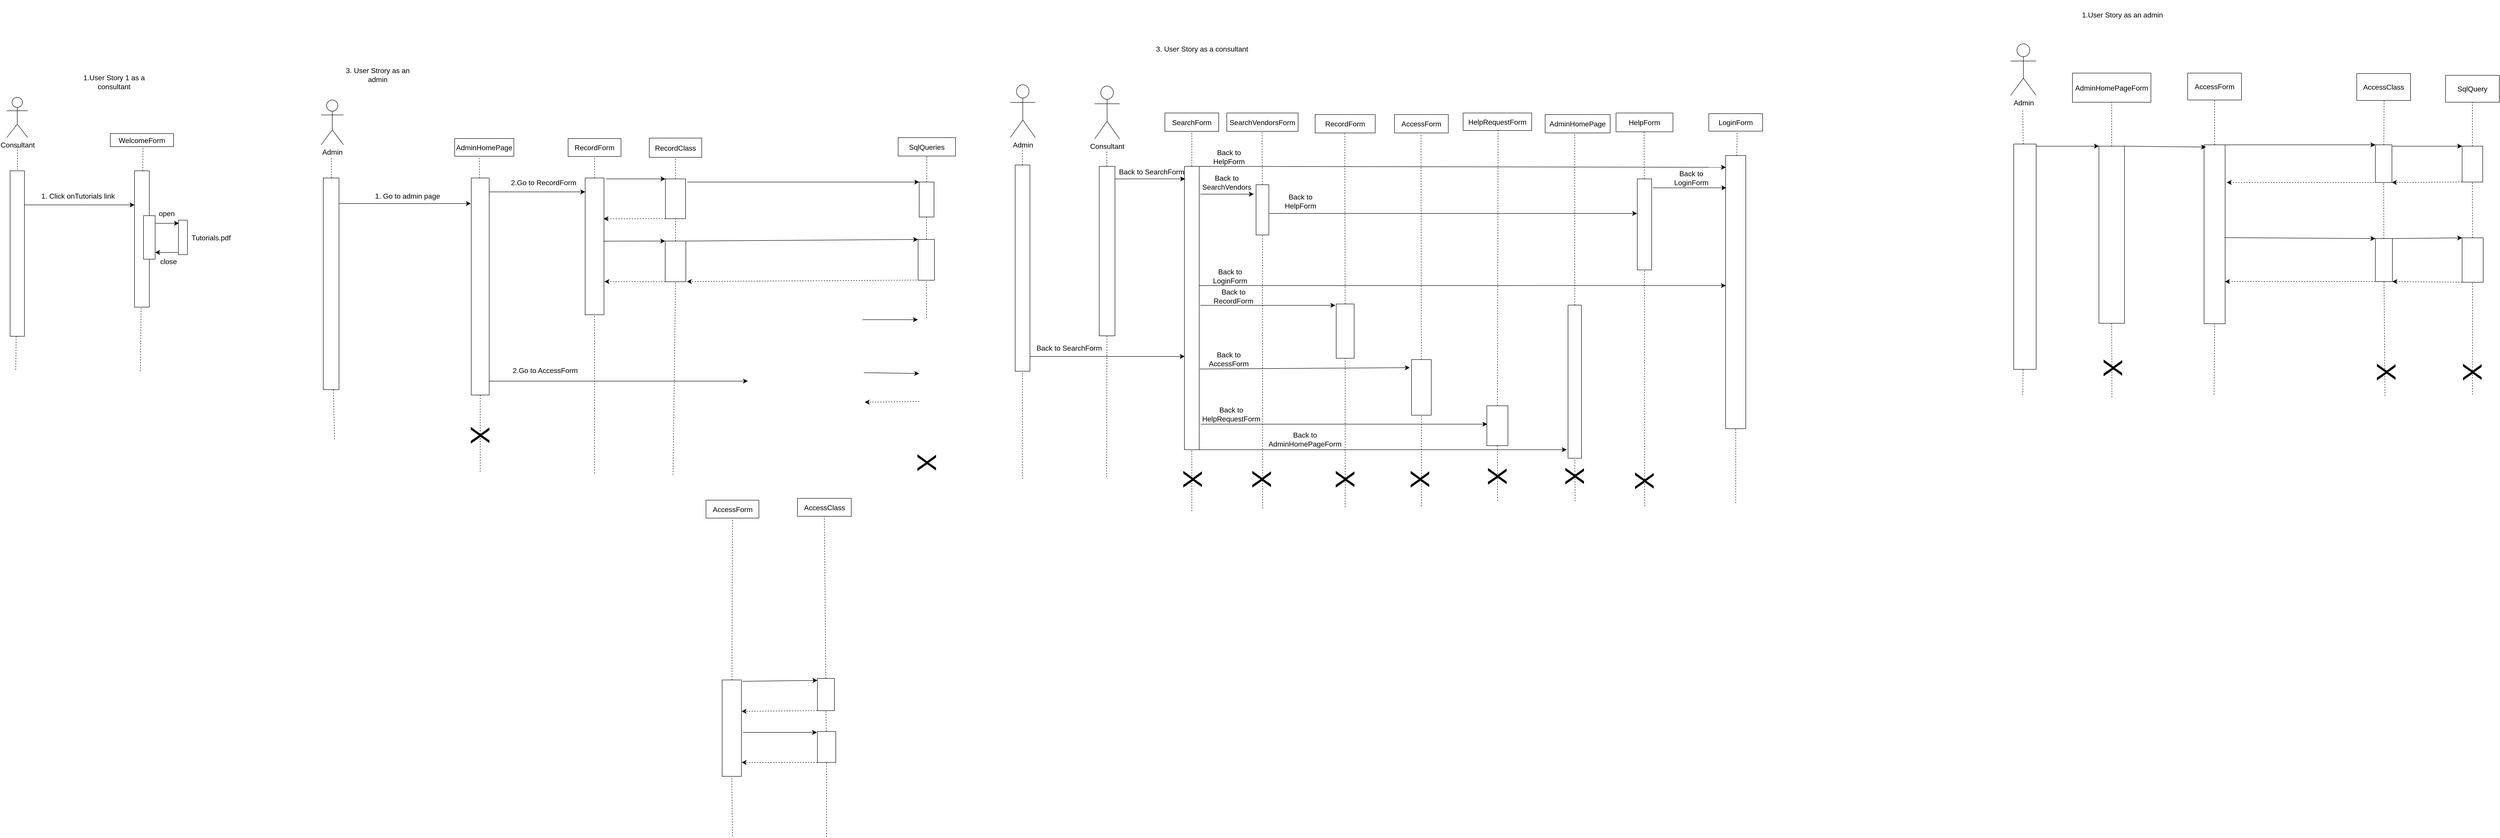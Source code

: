 <mxfile version="22.1.7" type="github">
  <diagram name="Page-1" id="Hk-SXwCdUtSoD7dCNRQY">
    <mxGraphModel dx="2291" dy="2164" grid="0" gridSize="10" guides="1" tooltips="1" connect="1" arrows="1" fold="1" page="0" pageScale="1" pageWidth="827" pageHeight="1169" math="0" shadow="0">
      <root>
        <mxCell id="0" />
        <mxCell id="1" parent="0" />
        <mxCell id="pXTbhTJN17nyA_IUPfKZ-1" value="WelcomeForm" style="rounded=0;whiteSpace=wrap;html=1;fontSize=16;" vertex="1" parent="1">
          <mxGeometry x="143" y="170" width="141" height="29" as="geometry" />
        </mxCell>
        <mxCell id="pXTbhTJN17nyA_IUPfKZ-3" value="" style="endArrow=none;dashed=1;html=1;rounded=0;fontSize=12;startSize=8;endSize=8;curved=1;" edge="1" parent="1" source="pXTbhTJN17nyA_IUPfKZ-10">
          <mxGeometry width="50" height="50" relative="1" as="geometry">
            <mxPoint x="210" y="700" as="sourcePoint" />
            <mxPoint x="216" y="200" as="targetPoint" />
          </mxGeometry>
        </mxCell>
        <mxCell id="pXTbhTJN17nyA_IUPfKZ-4" value="Consultant" style="shape=umlActor;verticalLabelPosition=bottom;verticalAlign=top;html=1;outlineConnect=0;fontSize=16;" vertex="1" parent="1">
          <mxGeometry x="-88" y="89" width="47" height="90" as="geometry" />
        </mxCell>
        <mxCell id="pXTbhTJN17nyA_IUPfKZ-5" value="" style="endArrow=none;dashed=1;html=1;rounded=0;fontSize=12;startSize=8;endSize=8;curved=1;" edge="1" parent="1" source="pXTbhTJN17nyA_IUPfKZ-6">
          <mxGeometry width="50" height="50" relative="1" as="geometry">
            <mxPoint x="-62" y="243" as="sourcePoint" />
            <mxPoint x="-68" y="698" as="targetPoint" />
          </mxGeometry>
        </mxCell>
        <mxCell id="pXTbhTJN17nyA_IUPfKZ-8" value="" style="endArrow=none;dashed=1;html=1;rounded=0;fontSize=12;startSize=8;endSize=8;curved=1;" edge="1" parent="1" target="pXTbhTJN17nyA_IUPfKZ-6">
          <mxGeometry width="50" height="50" relative="1" as="geometry">
            <mxPoint x="-64" y="200" as="sourcePoint" />
            <mxPoint x="-68" y="698" as="targetPoint" />
          </mxGeometry>
        </mxCell>
        <mxCell id="pXTbhTJN17nyA_IUPfKZ-6" value="" style="rounded=0;whiteSpace=wrap;html=1;fontSize=16;" vertex="1" parent="1">
          <mxGeometry x="-80.5" y="253" width="32" height="369" as="geometry" />
        </mxCell>
        <mxCell id="pXTbhTJN17nyA_IUPfKZ-9" value="" style="endArrow=classic;html=1;rounded=0;fontSize=12;startSize=8;endSize=8;curved=1;entryX=0;entryY=0.25;entryDx=0;entryDy=0;" edge="1" parent="1" target="pXTbhTJN17nyA_IUPfKZ-10">
          <mxGeometry width="50" height="50" relative="1" as="geometry">
            <mxPoint x="-48" y="329" as="sourcePoint" />
            <mxPoint x="80" y="362" as="targetPoint" />
          </mxGeometry>
        </mxCell>
        <mxCell id="pXTbhTJN17nyA_IUPfKZ-11" value="" style="endArrow=none;dashed=1;html=1;rounded=0;fontSize=12;startSize=8;endSize=8;curved=1;" edge="1" parent="1" target="pXTbhTJN17nyA_IUPfKZ-10">
          <mxGeometry width="50" height="50" relative="1" as="geometry">
            <mxPoint x="210" y="700" as="sourcePoint" />
            <mxPoint x="216" y="200" as="targetPoint" />
          </mxGeometry>
        </mxCell>
        <mxCell id="pXTbhTJN17nyA_IUPfKZ-10" value="" style="rounded=0;whiteSpace=wrap;html=1;fontSize=16;" vertex="1" parent="1">
          <mxGeometry x="197" y="253" width="33" height="304" as="geometry" />
        </mxCell>
        <mxCell id="pXTbhTJN17nyA_IUPfKZ-12" value="1. Click onTutorials link" style="text;html=1;strokeColor=none;fillColor=none;align=center;verticalAlign=middle;whiteSpace=wrap;rounded=0;fontSize=16;" vertex="1" parent="1">
          <mxGeometry x="-25" y="298" width="192" height="22" as="geometry" />
        </mxCell>
        <mxCell id="pXTbhTJN17nyA_IUPfKZ-20" value="" style="rounded=0;whiteSpace=wrap;html=1;fontSize=16;" vertex="1" parent="1">
          <mxGeometry x="217" y="353" width="26" height="97" as="geometry" />
        </mxCell>
        <mxCell id="pXTbhTJN17nyA_IUPfKZ-21" value="" style="endArrow=classic;html=1;rounded=0;fontSize=12;startSize=8;endSize=8;curved=1;entryX=0.051;entryY=0.091;entryDx=0;entryDy=0;entryPerimeter=0;" edge="1" parent="1" target="pXTbhTJN17nyA_IUPfKZ-23">
          <mxGeometry width="50" height="50" relative="1" as="geometry">
            <mxPoint x="244" y="370" as="sourcePoint" />
            <mxPoint x="294" y="370" as="targetPoint" />
          </mxGeometry>
        </mxCell>
        <mxCell id="pXTbhTJN17nyA_IUPfKZ-22" value="" style="endArrow=classic;html=1;rounded=0;fontSize=12;startSize=8;endSize=8;curved=1;entryX=0.962;entryY=0.845;entryDx=0;entryDy=0;entryPerimeter=0;exitX=0;exitY=0.935;exitDx=0;exitDy=0;exitPerimeter=0;" edge="1" parent="1" source="pXTbhTJN17nyA_IUPfKZ-23">
          <mxGeometry width="50" height="50" relative="1" as="geometry">
            <mxPoint x="292.99" y="435" as="sourcePoint" />
            <mxPoint x="243.002" y="434.965" as="targetPoint" />
          </mxGeometry>
        </mxCell>
        <mxCell id="pXTbhTJN17nyA_IUPfKZ-23" value="" style="rounded=0;whiteSpace=wrap;html=1;fontSize=16;" vertex="1" parent="1">
          <mxGeometry x="294.99" y="363" width="20" height="77" as="geometry" />
        </mxCell>
        <mxCell id="pXTbhTJN17nyA_IUPfKZ-25" value="Tutorials.pdf" style="text;html=1;strokeColor=none;fillColor=none;align=center;verticalAlign=middle;whiteSpace=wrap;rounded=0;fontSize=16;" vertex="1" parent="1">
          <mxGeometry x="332" y="386.25" width="72" height="30.5" as="geometry" />
        </mxCell>
        <mxCell id="pXTbhTJN17nyA_IUPfKZ-26" value="close" style="text;html=1;strokeColor=none;fillColor=none;align=center;verticalAlign=middle;whiteSpace=wrap;rounded=0;fontSize=16;" vertex="1" parent="1">
          <mxGeometry x="243" y="440" width="60" height="30" as="geometry" />
        </mxCell>
        <mxCell id="pXTbhTJN17nyA_IUPfKZ-27" value="open" style="text;html=1;strokeColor=none;fillColor=none;align=center;verticalAlign=middle;whiteSpace=wrap;rounded=0;fontSize=16;" vertex="1" parent="1">
          <mxGeometry x="239" y="333" width="60" height="30" as="geometry" />
        </mxCell>
        <mxCell id="pXTbhTJN17nyA_IUPfKZ-28" value="1.User Story 1 as a consultant" style="text;html=1;strokeColor=none;fillColor=none;align=center;verticalAlign=middle;whiteSpace=wrap;rounded=0;fontSize=16;" vertex="1" parent="1">
          <mxGeometry x="66" y="36" width="171" height="37" as="geometry" />
        </mxCell>
        <mxCell id="pXTbhTJN17nyA_IUPfKZ-29" value="3. User Strory as an admin" style="text;html=1;strokeColor=none;fillColor=none;align=center;verticalAlign=middle;whiteSpace=wrap;rounded=0;fontSize=16;" vertex="1" parent="1">
          <mxGeometry x="663" y="15" width="153" height="47" as="geometry" />
        </mxCell>
        <mxCell id="pXTbhTJN17nyA_IUPfKZ-30" value="Admin" style="shape=umlActor;verticalLabelPosition=bottom;verticalAlign=top;html=1;outlineConnect=0;fontSize=16;" vertex="1" parent="1">
          <mxGeometry x="613" y="95" width="50" height="100" as="geometry" />
        </mxCell>
        <mxCell id="pXTbhTJN17nyA_IUPfKZ-31" value="" style="endArrow=none;dashed=1;html=1;rounded=0;fontSize=12;startSize=8;endSize=8;curved=1;" edge="1" parent="1" source="pXTbhTJN17nyA_IUPfKZ-33">
          <mxGeometry width="50" height="50" relative="1" as="geometry">
            <mxPoint x="636" y="696" as="sourcePoint" />
            <mxPoint x="636" y="221" as="targetPoint" />
          </mxGeometry>
        </mxCell>
        <mxCell id="pXTbhTJN17nyA_IUPfKZ-34" value="" style="endArrow=none;dashed=1;html=1;rounded=0;fontSize=12;startSize=8;endSize=8;curved=1;" edge="1" parent="1" target="pXTbhTJN17nyA_IUPfKZ-33">
          <mxGeometry width="50" height="50" relative="1" as="geometry">
            <mxPoint x="643" y="852" as="sourcePoint" />
            <mxPoint x="636" y="221" as="targetPoint" />
          </mxGeometry>
        </mxCell>
        <mxCell id="pXTbhTJN17nyA_IUPfKZ-33" value="" style="rounded=0;whiteSpace=wrap;html=1;fontSize=16;" vertex="1" parent="1">
          <mxGeometry x="618" y="269" width="35" height="472" as="geometry" />
        </mxCell>
        <mxCell id="pXTbhTJN17nyA_IUPfKZ-35" value="" style="endArrow=classic;html=1;rounded=0;fontSize=12;startSize=8;endSize=8;curved=1;" edge="1" parent="1">
          <mxGeometry width="50" height="50" relative="1" as="geometry">
            <mxPoint x="654" y="326" as="sourcePoint" />
            <mxPoint x="947" y="326" as="targetPoint" />
          </mxGeometry>
        </mxCell>
        <mxCell id="pXTbhTJN17nyA_IUPfKZ-37" value="" style="endArrow=none;dashed=1;html=1;rounded=0;fontSize=12;startSize=8;endSize=8;curved=1;entryX=0.417;entryY=0.911;entryDx=0;entryDy=0;entryPerimeter=0;" edge="1" parent="1" source="pXTbhTJN17nyA_IUPfKZ-36" target="pXTbhTJN17nyA_IUPfKZ-38">
          <mxGeometry width="50" height="50" relative="1" as="geometry">
            <mxPoint x="976" y="698" as="sourcePoint" />
            <mxPoint x="976" y="222" as="targetPoint" />
          </mxGeometry>
        </mxCell>
        <mxCell id="pXTbhTJN17nyA_IUPfKZ-38" value="AdminHomePage" style="rounded=0;whiteSpace=wrap;html=1;fontSize=16;" vertex="1" parent="1">
          <mxGeometry x="911" y="181" width="132" height="39.5" as="geometry" />
        </mxCell>
        <mxCell id="pXTbhTJN17nyA_IUPfKZ-39" value="" style="endArrow=none;dashed=1;html=1;rounded=0;fontSize=12;startSize=8;endSize=8;curved=1;" edge="1" parent="1" target="pXTbhTJN17nyA_IUPfKZ-36">
          <mxGeometry width="50" height="50" relative="1" as="geometry">
            <mxPoint x="968" y="924" as="sourcePoint" />
            <mxPoint x="976" y="222" as="targetPoint" />
          </mxGeometry>
        </mxCell>
        <mxCell id="pXTbhTJN17nyA_IUPfKZ-36" value="" style="rounded=0;whiteSpace=wrap;html=1;fontSize=16;" vertex="1" parent="1">
          <mxGeometry x="948" y="269" width="40" height="484" as="geometry" />
        </mxCell>
        <mxCell id="pXTbhTJN17nyA_IUPfKZ-40" value="RecordForm" style="rounded=0;whiteSpace=wrap;html=1;fontSize=16;" vertex="1" parent="1">
          <mxGeometry x="1164" y="181" width="118" height="40" as="geometry" />
        </mxCell>
        <mxCell id="pXTbhTJN17nyA_IUPfKZ-41" value="AccessForm" style="rounded=0;whiteSpace=wrap;html=1;fontSize=16;" vertex="1" parent="1">
          <mxGeometry x="1471.5" y="987.5" width="118" height="40" as="geometry" />
        </mxCell>
        <mxCell id="pXTbhTJN17nyA_IUPfKZ-43" value="" style="endArrow=none;dashed=1;html=1;rounded=0;fontSize=12;startSize=8;endSize=8;curved=1;entryX=0.5;entryY=1;entryDx=0;entryDy=0;" edge="1" parent="1" source="pXTbhTJN17nyA_IUPfKZ-48" target="pXTbhTJN17nyA_IUPfKZ-40">
          <mxGeometry width="50" height="50" relative="1" as="geometry">
            <mxPoint x="1223" y="702" as="sourcePoint" />
            <mxPoint x="1273" y="454" as="targetPoint" />
          </mxGeometry>
        </mxCell>
        <mxCell id="pXTbhTJN17nyA_IUPfKZ-44" value="" style="endArrow=none;dashed=1;html=1;rounded=0;fontSize=12;startSize=8;endSize=8;curved=1;entryX=0.5;entryY=1;entryDx=0;entryDy=0;" edge="1" parent="1" source="pXTbhTJN17nyA_IUPfKZ-50" target="pXTbhTJN17nyA_IUPfKZ-41">
          <mxGeometry width="50" height="50" relative="1" as="geometry">
            <mxPoint x="1530.5" y="1511.5" as="sourcePoint" />
            <mxPoint x="1580.5" y="1274.5" as="targetPoint" />
          </mxGeometry>
        </mxCell>
        <mxCell id="pXTbhTJN17nyA_IUPfKZ-49" value="" style="endArrow=none;dashed=1;html=1;rounded=0;fontSize=12;startSize=8;endSize=8;curved=1;entryX=0.5;entryY=1;entryDx=0;entryDy=0;" edge="1" parent="1" target="pXTbhTJN17nyA_IUPfKZ-48">
          <mxGeometry width="50" height="50" relative="1" as="geometry">
            <mxPoint x="1223" y="928" as="sourcePoint" />
            <mxPoint x="1223" y="221" as="targetPoint" />
          </mxGeometry>
        </mxCell>
        <mxCell id="pXTbhTJN17nyA_IUPfKZ-48" value="" style="rounded=0;whiteSpace=wrap;html=1;fontSize=16;" vertex="1" parent="1">
          <mxGeometry x="1202" y="269" width="42" height="305" as="geometry" />
        </mxCell>
        <mxCell id="pXTbhTJN17nyA_IUPfKZ-51" value="" style="endArrow=none;dashed=1;html=1;rounded=0;fontSize=12;startSize=8;endSize=8;curved=1;entryX=0.5;entryY=1;entryDx=0;entryDy=0;" edge="1" parent="1" target="pXTbhTJN17nyA_IUPfKZ-50">
          <mxGeometry width="50" height="50" relative="1" as="geometry">
            <mxPoint x="1530.5" y="1736.5" as="sourcePoint" />
            <mxPoint x="1530.5" y="1027.5" as="targetPoint" />
          </mxGeometry>
        </mxCell>
        <mxCell id="pXTbhTJN17nyA_IUPfKZ-50" value="" style="rounded=0;whiteSpace=wrap;html=1;fontSize=16;" vertex="1" parent="1">
          <mxGeometry x="1507.5" y="1388.5" width="43" height="215" as="geometry" />
        </mxCell>
        <mxCell id="pXTbhTJN17nyA_IUPfKZ-53" value="" style="endArrow=none;dashed=1;html=1;rounded=0;fontSize=12;startSize=8;endSize=8;curved=1;entryX=0.5;entryY=1;entryDx=0;entryDy=0;" edge="1" parent="1" source="pXTbhTJN17nyA_IUPfKZ-59" target="pXTbhTJN17nyA_IUPfKZ-54">
          <mxGeometry width="50" height="50" relative="1" as="geometry">
            <mxPoint x="1978" y="828.5" as="sourcePoint" />
            <mxPoint x="1965.005" y="220" as="targetPoint" />
          </mxGeometry>
        </mxCell>
        <mxCell id="pXTbhTJN17nyA_IUPfKZ-54" value="SqlQueries" style="rounded=0;whiteSpace=wrap;html=1;fontSize=16;" vertex="1" parent="1">
          <mxGeometry x="1900" y="179" width="128" height="41" as="geometry" />
        </mxCell>
        <mxCell id="pXTbhTJN17nyA_IUPfKZ-56" value="" style="endArrow=classic;html=1;rounded=0;fontSize=12;startSize=8;endSize=8;curved=1;" edge="1" parent="1">
          <mxGeometry width="50" height="50" relative="1" as="geometry">
            <mxPoint x="988" y="300" as="sourcePoint" />
            <mxPoint x="1202" y="300" as="targetPoint" />
          </mxGeometry>
        </mxCell>
        <mxCell id="pXTbhTJN17nyA_IUPfKZ-57" value="" style="endArrow=classic;html=1;rounded=0;fontSize=12;startSize=8;endSize=8;curved=1;exitX=1;exitY=0.936;exitDx=0;exitDy=0;exitPerimeter=0;" edge="1" parent="1" source="pXTbhTJN17nyA_IUPfKZ-36">
          <mxGeometry width="50" height="50" relative="1" as="geometry">
            <mxPoint x="988" y="547" as="sourcePoint" />
            <mxPoint x="1565" y="722" as="targetPoint" />
            <Array as="points" />
          </mxGeometry>
        </mxCell>
        <mxCell id="pXTbhTJN17nyA_IUPfKZ-58" value="" style="endArrow=classic;html=1;rounded=0;fontSize=12;startSize=8;endSize=8;curved=1;entryX=0;entryY=0;entryDx=0;entryDy=0;" edge="1" parent="1" target="pXTbhTJN17nyA_IUPfKZ-59">
          <mxGeometry width="50" height="50" relative="1" as="geometry">
            <mxPoint x="1430" y="278" as="sourcePoint" />
            <mxPoint x="1945" y="368" as="targetPoint" />
          </mxGeometry>
        </mxCell>
        <mxCell id="pXTbhTJN17nyA_IUPfKZ-60" value="" style="endArrow=none;dashed=1;html=1;rounded=0;fontSize=12;startSize=8;endSize=8;curved=1;" edge="1" parent="1" source="pXTbhTJN17nyA_IUPfKZ-224" target="pXTbhTJN17nyA_IUPfKZ-59">
          <mxGeometry width="50" height="50" relative="1" as="geometry">
            <mxPoint x="1970" y="836.5" as="sourcePoint" />
            <mxPoint x="1965.005" y="220" as="targetPoint" />
          </mxGeometry>
        </mxCell>
        <mxCell id="pXTbhTJN17nyA_IUPfKZ-59" value="" style="rounded=0;whiteSpace=wrap;html=1;fontSize=16;" vertex="1" parent="1">
          <mxGeometry x="1947" y="278" width="33" height="78" as="geometry" />
        </mxCell>
        <mxCell id="pXTbhTJN17nyA_IUPfKZ-61" value="" style="endArrow=classic;html=1;rounded=0;fontSize=12;startSize=8;endSize=8;curved=1;entryX=0;entryY=1;entryDx=0;entryDy=0;exitX=1;exitY=1;exitDx=0;exitDy=0;" edge="1" parent="1">
          <mxGeometry width="50" height="50" relative="1" as="geometry">
            <mxPoint x="1820.5" y="585.0" as="sourcePoint" />
            <mxPoint x="1944" y="585.0" as="targetPoint" />
          </mxGeometry>
        </mxCell>
        <mxCell id="pXTbhTJN17nyA_IUPfKZ-66" value="&lt;font style=&quot;font-size: 60px;&quot; face=&quot;Helvetica&quot;&gt;X&lt;/font&gt;" style="text;html=1;strokeColor=none;fillColor=none;align=center;verticalAlign=middle;whiteSpace=wrap;rounded=0;fontSize=16;rotation=90;" vertex="1" parent="1">
          <mxGeometry x="936" y="800" width="64" height="85.5" as="geometry" />
        </mxCell>
        <mxCell id="pXTbhTJN17nyA_IUPfKZ-69" value="Admin" style="shape=umlActor;verticalLabelPosition=bottom;verticalAlign=top;html=1;outlineConnect=0;fontSize=16;" vertex="1" parent="1">
          <mxGeometry x="2150" y="61" width="56" height="118" as="geometry" />
        </mxCell>
        <mxCell id="pXTbhTJN17nyA_IUPfKZ-70" value="" style="endArrow=none;dashed=1;html=1;rounded=0;fontSize=12;startSize=8;endSize=8;curved=1;" edge="1" parent="1" source="pXTbhTJN17nyA_IUPfKZ-88">
          <mxGeometry width="50" height="50" relative="1" as="geometry">
            <mxPoint x="2365.17" y="818" as="sourcePoint" />
            <mxPoint x="2365.17" y="206" as="targetPoint" />
          </mxGeometry>
        </mxCell>
        <mxCell id="pXTbhTJN17nyA_IUPfKZ-72" value="LoginForm" style="rounded=0;whiteSpace=wrap;html=1;fontSize=16;" vertex="1" parent="1">
          <mxGeometry x="3708" y="125.5" width="120" height="39" as="geometry" />
        </mxCell>
        <mxCell id="pXTbhTJN17nyA_IUPfKZ-73" value="SearchForm" style="rounded=0;whiteSpace=wrap;html=1;fontSize=16;" vertex="1" parent="1">
          <mxGeometry x="2495" y="124" width="120" height="41" as="geometry" />
        </mxCell>
        <mxCell id="pXTbhTJN17nyA_IUPfKZ-74" value="SearchVendorsForm" style="rounded=0;whiteSpace=wrap;html=1;fontSize=16;" vertex="1" parent="1">
          <mxGeometry x="2633" y="124" width="159" height="41" as="geometry" />
        </mxCell>
        <mxCell id="pXTbhTJN17nyA_IUPfKZ-75" value="AdminHomePage" style="rounded=0;whiteSpace=wrap;html=1;fontSize=16;" vertex="1" parent="1">
          <mxGeometry x="3343" y="127.5" width="145" height="41" as="geometry" />
        </mxCell>
        <mxCell id="pXTbhTJN17nyA_IUPfKZ-76" value="RecordForm" style="rounded=0;whiteSpace=wrap;html=1;fontSize=16;" vertex="1" parent="1">
          <mxGeometry x="2830" y="127.5" width="134" height="41" as="geometry" />
        </mxCell>
        <mxCell id="pXTbhTJN17nyA_IUPfKZ-77" value="AccessForm" style="rounded=0;whiteSpace=wrap;html=1;fontSize=16;" vertex="1" parent="1">
          <mxGeometry x="3007" y="127.5" width="120" height="41" as="geometry" />
        </mxCell>
        <mxCell id="pXTbhTJN17nyA_IUPfKZ-78" value="HelpRequestForm" style="rounded=0;whiteSpace=wrap;html=1;fontSize=16;" vertex="1" parent="1">
          <mxGeometry x="3160" y="124" width="153" height="39" as="geometry" />
        </mxCell>
        <mxCell id="pXTbhTJN17nyA_IUPfKZ-79" value="HelpForm" style="rounded=0;whiteSpace=wrap;html=1;fontSize=16;" vertex="1" parent="1">
          <mxGeometry x="3501" y="124" width="127" height="42" as="geometry" />
        </mxCell>
        <mxCell id="pXTbhTJN17nyA_IUPfKZ-80" value="" style="endArrow=none;dashed=1;html=1;rounded=0;fontSize=12;startSize=8;endSize=8;curved=1;entryX=0.5;entryY=1;entryDx=0;entryDy=0;" edge="1" parent="1" source="pXTbhTJN17nyA_IUPfKZ-90" target="pXTbhTJN17nyA_IUPfKZ-73">
          <mxGeometry width="50" height="50" relative="1" as="geometry">
            <mxPoint x="2555" y="810" as="sourcePoint" />
            <mxPoint x="2725" y="254" as="targetPoint" />
          </mxGeometry>
        </mxCell>
        <mxCell id="pXTbhTJN17nyA_IUPfKZ-81" value="" style="endArrow=none;dashed=1;html=1;rounded=0;fontSize=12;startSize=8;endSize=8;curved=1;entryX=0.5;entryY=1;entryDx=0;entryDy=0;" edge="1" parent="1" source="pXTbhTJN17nyA_IUPfKZ-92">
          <mxGeometry width="50" height="50" relative="1" as="geometry">
            <mxPoint x="2711.67" y="811" as="sourcePoint" />
            <mxPoint x="2711.67" y="166" as="targetPoint" />
          </mxGeometry>
        </mxCell>
        <mxCell id="pXTbhTJN17nyA_IUPfKZ-82" value="" style="endArrow=none;dashed=1;html=1;rounded=0;fontSize=12;startSize=8;endSize=8;curved=1;entryX=0.5;entryY=1;entryDx=0;entryDy=0;" edge="1" parent="1" source="pXTbhTJN17nyA_IUPfKZ-96">
          <mxGeometry width="50" height="50" relative="1" as="geometry">
            <mxPoint x="3409" y="814.5" as="sourcePoint" />
            <mxPoint x="3409" y="169.5" as="targetPoint" />
          </mxGeometry>
        </mxCell>
        <mxCell id="pXTbhTJN17nyA_IUPfKZ-83" value="" style="endArrow=none;dashed=1;html=1;rounded=0;fontSize=12;startSize=8;endSize=8;curved=1;entryX=0.5;entryY=1;entryDx=0;entryDy=0;" edge="1" parent="1" source="pXTbhTJN17nyA_IUPfKZ-98">
          <mxGeometry width="50" height="50" relative="1" as="geometry">
            <mxPoint x="3563.67" y="810" as="sourcePoint" />
            <mxPoint x="3563.67" y="165" as="targetPoint" />
          </mxGeometry>
        </mxCell>
        <mxCell id="pXTbhTJN17nyA_IUPfKZ-84" value="" style="endArrow=none;dashed=1;html=1;rounded=0;fontSize=12;startSize=8;endSize=8;curved=1;entryX=0.5;entryY=1;entryDx=0;entryDy=0;" edge="1" parent="1" source="pXTbhTJN17nyA_IUPfKZ-109">
          <mxGeometry width="50" height="50" relative="1" as="geometry">
            <mxPoint x="2896.17" y="814.5" as="sourcePoint" />
            <mxPoint x="2896.17" y="169.5" as="targetPoint" />
          </mxGeometry>
        </mxCell>
        <mxCell id="pXTbhTJN17nyA_IUPfKZ-85" value="" style="endArrow=none;dashed=1;html=1;rounded=0;fontSize=12;startSize=8;endSize=8;curved=1;entryX=0.5;entryY=1;entryDx=0;entryDy=0;" edge="1" parent="1" source="pXTbhTJN17nyA_IUPfKZ-111">
          <mxGeometry width="50" height="50" relative="1" as="geometry">
            <mxPoint x="3066.17" y="814.5" as="sourcePoint" />
            <mxPoint x="3066.17" y="169.5" as="targetPoint" />
          </mxGeometry>
        </mxCell>
        <mxCell id="pXTbhTJN17nyA_IUPfKZ-86" value="" style="endArrow=none;dashed=1;html=1;rounded=0;fontSize=12;startSize=8;endSize=8;curved=1;entryX=0.5;entryY=1;entryDx=0;entryDy=0;" edge="1" parent="1" source="pXTbhTJN17nyA_IUPfKZ-115">
          <mxGeometry width="50" height="50" relative="1" as="geometry">
            <mxPoint x="3238" y="895.5" as="sourcePoint" />
            <mxPoint x="3238" y="163" as="targetPoint" />
          </mxGeometry>
        </mxCell>
        <mxCell id="pXTbhTJN17nyA_IUPfKZ-87" value="" style="endArrow=none;dashed=1;html=1;rounded=0;fontSize=12;startSize=8;endSize=8;curved=1;entryX=0.5;entryY=1;entryDx=0;entryDy=0;" edge="1" parent="1" source="pXTbhTJN17nyA_IUPfKZ-119">
          <mxGeometry width="50" height="50" relative="1" as="geometry">
            <mxPoint x="3771" y="887" as="sourcePoint" />
            <mxPoint x="3771" y="165.5" as="targetPoint" />
          </mxGeometry>
        </mxCell>
        <mxCell id="pXTbhTJN17nyA_IUPfKZ-89" value="" style="endArrow=none;dashed=1;html=1;rounded=0;fontSize=12;startSize=8;endSize=8;curved=1;" edge="1" parent="1" target="pXTbhTJN17nyA_IUPfKZ-88">
          <mxGeometry width="50" height="50" relative="1" as="geometry">
            <mxPoint x="2365" y="936" as="sourcePoint" />
            <mxPoint x="2365.17" y="206" as="targetPoint" />
          </mxGeometry>
        </mxCell>
        <mxCell id="pXTbhTJN17nyA_IUPfKZ-88" value="" style="rounded=0;whiteSpace=wrap;html=1;fontSize=16;" vertex="1" parent="1">
          <mxGeometry x="2348.5" y="243" width="35" height="378" as="geometry" />
        </mxCell>
        <mxCell id="pXTbhTJN17nyA_IUPfKZ-91" value="" style="endArrow=none;dashed=1;html=1;rounded=0;fontSize=12;startSize=8;endSize=8;curved=1;entryX=0.5;entryY=1;entryDx=0;entryDy=0;" edge="1" parent="1" target="pXTbhTJN17nyA_IUPfKZ-90">
          <mxGeometry width="50" height="50" relative="1" as="geometry">
            <mxPoint x="2555" y="1012" as="sourcePoint" />
            <mxPoint x="2555" y="165" as="targetPoint" />
          </mxGeometry>
        </mxCell>
        <mxCell id="pXTbhTJN17nyA_IUPfKZ-90" value="" style="rounded=0;whiteSpace=wrap;html=1;fontSize=16;" vertex="1" parent="1">
          <mxGeometry x="2538.5" y="243" width="33" height="632" as="geometry" />
        </mxCell>
        <mxCell id="pXTbhTJN17nyA_IUPfKZ-93" value="" style="endArrow=none;dashed=1;html=1;rounded=0;fontSize=12;startSize=8;endSize=8;curved=1;entryX=0.5;entryY=1;entryDx=0;entryDy=0;" edge="1" parent="1" target="pXTbhTJN17nyA_IUPfKZ-92">
          <mxGeometry width="50" height="50" relative="1" as="geometry">
            <mxPoint x="2713" y="1006" as="sourcePoint" />
            <mxPoint x="2711.67" y="166" as="targetPoint" />
          </mxGeometry>
        </mxCell>
        <mxCell id="pXTbhTJN17nyA_IUPfKZ-92" value="" style="rounded=0;whiteSpace=wrap;html=1;fontSize=16;" vertex="1" parent="1">
          <mxGeometry x="2698.25" y="284" width="28.5" height="112" as="geometry" />
        </mxCell>
        <mxCell id="pXTbhTJN17nyA_IUPfKZ-94" value="" style="endArrow=classic;html=1;rounded=0;fontSize=12;startSize=8;endSize=8;curved=1;" edge="1" parent="1">
          <mxGeometry width="50" height="50" relative="1" as="geometry">
            <mxPoint x="2383" y="271" as="sourcePoint" />
            <mxPoint x="2540" y="271" as="targetPoint" />
          </mxGeometry>
        </mxCell>
        <mxCell id="pXTbhTJN17nyA_IUPfKZ-95" value="" style="endArrow=classic;html=1;rounded=0;fontSize=12;startSize=8;endSize=8;curved=1;" edge="1" parent="1">
          <mxGeometry width="50" height="50" relative="1" as="geometry">
            <mxPoint x="2574" y="305" as="sourcePoint" />
            <mxPoint x="2693" y="305" as="targetPoint" />
          </mxGeometry>
        </mxCell>
        <mxCell id="pXTbhTJN17nyA_IUPfKZ-97" value="" style="endArrow=none;dashed=1;html=1;rounded=0;fontSize=12;startSize=8;endSize=8;curved=1;entryX=0.5;entryY=1;entryDx=0;entryDy=0;" edge="1" parent="1" target="pXTbhTJN17nyA_IUPfKZ-96">
          <mxGeometry width="50" height="50" relative="1" as="geometry">
            <mxPoint x="3410" y="990" as="sourcePoint" />
            <mxPoint x="3409" y="169.5" as="targetPoint" />
          </mxGeometry>
        </mxCell>
        <mxCell id="pXTbhTJN17nyA_IUPfKZ-96" value="" style="rounded=0;whiteSpace=wrap;html=1;fontSize=16;" vertex="1" parent="1">
          <mxGeometry x="3394" y="552.5" width="30" height="341.5" as="geometry" />
        </mxCell>
        <mxCell id="pXTbhTJN17nyA_IUPfKZ-99" value="" style="endArrow=none;dashed=1;html=1;rounded=0;fontSize=12;startSize=8;endSize=8;curved=1;entryX=0.5;entryY=1;entryDx=0;entryDy=0;" edge="1" parent="1" target="pXTbhTJN17nyA_IUPfKZ-98">
          <mxGeometry width="50" height="50" relative="1" as="geometry">
            <mxPoint x="3565" y="1001" as="sourcePoint" />
            <mxPoint x="2717.67" y="163" as="targetPoint" />
          </mxGeometry>
        </mxCell>
        <mxCell id="pXTbhTJN17nyA_IUPfKZ-98" value="" style="rounded=0;whiteSpace=wrap;html=1;fontSize=16;" vertex="1" parent="1">
          <mxGeometry x="3548.5" y="271" width="32" height="203" as="geometry" />
        </mxCell>
        <mxCell id="pXTbhTJN17nyA_IUPfKZ-101" value="Consultant" style="shape=umlActor;verticalLabelPosition=bottom;verticalAlign=top;html=1;outlineConnect=0;fontSize=16;" vertex="1" parent="1">
          <mxGeometry x="2338" y="64" width="56" height="118" as="geometry" />
        </mxCell>
        <mxCell id="pXTbhTJN17nyA_IUPfKZ-102" value="" style="endArrow=none;dashed=1;html=1;rounded=0;fontSize=12;startSize=8;endSize=8;curved=1;" edge="1" parent="1" source="pXTbhTJN17nyA_IUPfKZ-103">
          <mxGeometry width="50" height="50" relative="1" as="geometry">
            <mxPoint x="2177" y="829" as="sourcePoint" />
            <mxPoint x="2177" y="202" as="targetPoint" />
          </mxGeometry>
        </mxCell>
        <mxCell id="pXTbhTJN17nyA_IUPfKZ-104" value="" style="endArrow=none;dashed=1;html=1;rounded=0;fontSize=12;startSize=8;endSize=8;curved=1;" edge="1" parent="1" target="pXTbhTJN17nyA_IUPfKZ-103">
          <mxGeometry width="50" height="50" relative="1" as="geometry">
            <mxPoint x="2177" y="940" as="sourcePoint" />
            <mxPoint x="2177" y="202" as="targetPoint" />
          </mxGeometry>
        </mxCell>
        <mxCell id="pXTbhTJN17nyA_IUPfKZ-103" value="" style="rounded=0;whiteSpace=wrap;html=1;fontSize=16;" vertex="1" parent="1">
          <mxGeometry x="2161" y="240" width="33" height="460" as="geometry" />
        </mxCell>
        <mxCell id="pXTbhTJN17nyA_IUPfKZ-105" value="" style="endArrow=classic;html=1;rounded=0;fontSize=12;startSize=8;endSize=8;curved=1;" edge="1" parent="1">
          <mxGeometry width="50" height="50" relative="1" as="geometry">
            <mxPoint x="2194" y="667" as="sourcePoint" />
            <mxPoint x="2539" y="667" as="targetPoint" />
          </mxGeometry>
        </mxCell>
        <mxCell id="pXTbhTJN17nyA_IUPfKZ-106" value="" style="endArrow=classic;html=1;rounded=0;fontSize=12;startSize=8;endSize=8;curved=1;" edge="1" parent="1">
          <mxGeometry width="50" height="50" relative="1" as="geometry">
            <mxPoint x="2574" y="553" as="sourcePoint" />
            <mxPoint x="2875" y="553" as="targetPoint" />
          </mxGeometry>
        </mxCell>
        <mxCell id="pXTbhTJN17nyA_IUPfKZ-107" value="" style="endArrow=classic;html=1;rounded=0;fontSize=12;startSize=8;endSize=8;curved=1;" edge="1" parent="1">
          <mxGeometry width="50" height="50" relative="1" as="geometry">
            <mxPoint x="2728" y="348" as="sourcePoint" />
            <mxPoint x="3548" y="348" as="targetPoint" />
          </mxGeometry>
        </mxCell>
        <mxCell id="pXTbhTJN17nyA_IUPfKZ-108" value="" style="endArrow=classic;html=1;rounded=0;fontSize=12;startSize=8;endSize=8;curved=1;entryX=0.011;entryY=0.476;entryDx=0;entryDy=0;entryPerimeter=0;" edge="1" parent="1" target="pXTbhTJN17nyA_IUPfKZ-119">
          <mxGeometry width="50" height="50" relative="1" as="geometry">
            <mxPoint x="2572" y="509" as="sourcePoint" />
            <mxPoint x="3673" y="506" as="targetPoint" />
          </mxGeometry>
        </mxCell>
        <mxCell id="pXTbhTJN17nyA_IUPfKZ-110" value="" style="endArrow=none;dashed=1;html=1;rounded=0;fontSize=12;startSize=8;endSize=8;curved=1;entryX=0.5;entryY=1;entryDx=0;entryDy=0;" edge="1" parent="1" target="pXTbhTJN17nyA_IUPfKZ-109">
          <mxGeometry width="50" height="50" relative="1" as="geometry">
            <mxPoint x="2897" y="1003" as="sourcePoint" />
            <mxPoint x="2896.17" y="169.5" as="targetPoint" />
          </mxGeometry>
        </mxCell>
        <mxCell id="pXTbhTJN17nyA_IUPfKZ-109" value="" style="rounded=0;whiteSpace=wrap;html=1;fontSize=16;" vertex="1" parent="1">
          <mxGeometry x="2877" y="550" width="40" height="121" as="geometry" />
        </mxCell>
        <mxCell id="pXTbhTJN17nyA_IUPfKZ-112" value="" style="endArrow=none;dashed=1;html=1;rounded=0;fontSize=12;startSize=8;endSize=8;curved=1;entryX=0.5;entryY=1;entryDx=0;entryDy=0;" edge="1" parent="1" target="pXTbhTJN17nyA_IUPfKZ-111">
          <mxGeometry width="50" height="50" relative="1" as="geometry">
            <mxPoint x="3067" y="1001" as="sourcePoint" />
            <mxPoint x="3066.17" y="169.5" as="targetPoint" />
          </mxGeometry>
        </mxCell>
        <mxCell id="pXTbhTJN17nyA_IUPfKZ-111" value="" style="rounded=0;whiteSpace=wrap;html=1;fontSize=16;" vertex="1" parent="1">
          <mxGeometry x="3045" y="674" width="44" height="124" as="geometry" />
        </mxCell>
        <mxCell id="pXTbhTJN17nyA_IUPfKZ-113" value="" style="endArrow=classic;html=1;rounded=0;fontSize=12;startSize=8;endSize=8;curved=1;" edge="1" parent="1">
          <mxGeometry width="50" height="50" relative="1" as="geometry">
            <mxPoint x="2573" y="695" as="sourcePoint" />
            <mxPoint x="3041" y="692" as="targetPoint" />
          </mxGeometry>
        </mxCell>
        <mxCell id="pXTbhTJN17nyA_IUPfKZ-114" value="" style="endArrow=classic;html=1;rounded=0;fontSize=12;startSize=8;endSize=8;curved=1;exitX=1;exitY=1;exitDx=0;exitDy=0;" edge="1" parent="1" source="pXTbhTJN17nyA_IUPfKZ-90">
          <mxGeometry width="50" height="50" relative="1" as="geometry">
            <mxPoint x="2848" y="678" as="sourcePoint" />
            <mxPoint x="3391" y="875" as="targetPoint" />
          </mxGeometry>
        </mxCell>
        <mxCell id="pXTbhTJN17nyA_IUPfKZ-116" value="" style="endArrow=none;dashed=1;html=1;rounded=0;fontSize=12;startSize=8;endSize=8;curved=1;entryX=0.5;entryY=1;entryDx=0;entryDy=0;" edge="1" parent="1" target="pXTbhTJN17nyA_IUPfKZ-115">
          <mxGeometry width="50" height="50" relative="1" as="geometry">
            <mxPoint x="3237" y="989" as="sourcePoint" />
            <mxPoint x="3238" y="163" as="targetPoint" />
          </mxGeometry>
        </mxCell>
        <mxCell id="pXTbhTJN17nyA_IUPfKZ-115" value="" style="rounded=0;whiteSpace=wrap;html=1;fontSize=16;" vertex="1" parent="1">
          <mxGeometry x="3213" y="777" width="47" height="89" as="geometry" />
        </mxCell>
        <mxCell id="pXTbhTJN17nyA_IUPfKZ-117" value="" style="endArrow=classic;html=1;rounded=0;fontSize=12;startSize=8;endSize=8;curved=1;" edge="1" parent="1">
          <mxGeometry width="50" height="50" relative="1" as="geometry">
            <mxPoint x="2575" y="818" as="sourcePoint" />
            <mxPoint x="3214" y="818" as="targetPoint" />
          </mxGeometry>
        </mxCell>
        <mxCell id="pXTbhTJN17nyA_IUPfKZ-120" value="" style="endArrow=none;dashed=1;html=1;rounded=0;fontSize=12;startSize=8;endSize=8;curved=1;entryX=0.5;entryY=1;entryDx=0;entryDy=0;" edge="1" parent="1" target="pXTbhTJN17nyA_IUPfKZ-119">
          <mxGeometry width="50" height="50" relative="1" as="geometry">
            <mxPoint x="3768" y="994" as="sourcePoint" />
            <mxPoint x="3707" y="167.5" as="targetPoint" />
          </mxGeometry>
        </mxCell>
        <mxCell id="pXTbhTJN17nyA_IUPfKZ-119" value="" style="rounded=0;whiteSpace=wrap;html=1;fontSize=16;" vertex="1" parent="1">
          <mxGeometry x="3745.5" y="219" width="45" height="609" as="geometry" />
        </mxCell>
        <mxCell id="pXTbhTJN17nyA_IUPfKZ-121" value="" style="endArrow=classic;html=1;rounded=0;fontSize=12;startSize=8;endSize=8;curved=1;exitX=1;exitY=0;exitDx=0;exitDy=0;entryX=0.011;entryY=0.043;entryDx=0;entryDy=0;entryPerimeter=0;" edge="1" parent="1" source="pXTbhTJN17nyA_IUPfKZ-90" target="pXTbhTJN17nyA_IUPfKZ-119">
          <mxGeometry width="50" height="50" relative="1" as="geometry">
            <mxPoint x="2858" y="268" as="sourcePoint" />
            <mxPoint x="3678" y="243" as="targetPoint" />
          </mxGeometry>
        </mxCell>
        <mxCell id="pXTbhTJN17nyA_IUPfKZ-123" value="&lt;font style=&quot;font-size: 60px;&quot; face=&quot;Helvetica&quot;&gt;X&lt;/font&gt;" style="text;html=1;strokeColor=none;fillColor=none;align=center;verticalAlign=middle;whiteSpace=wrap;rounded=0;fontSize=16;rotation=90;" vertex="1" parent="1">
          <mxGeometry x="1932" y="861" width="64" height="85.5" as="geometry" />
        </mxCell>
        <mxCell id="pXTbhTJN17nyA_IUPfKZ-126" value="3. User Story as a consultant" style="text;html=1;strokeColor=none;fillColor=none;align=center;verticalAlign=middle;whiteSpace=wrap;rounded=0;fontSize=16;" vertex="1" parent="1">
          <mxGeometry x="2456" y="-61" width="244" height="83" as="geometry" />
        </mxCell>
        <mxCell id="pXTbhTJN17nyA_IUPfKZ-127" value="Back to SearchForm" style="text;html=1;strokeColor=none;fillColor=none;align=center;verticalAlign=middle;whiteSpace=wrap;rounded=0;fontSize=16;" vertex="1" parent="1">
          <mxGeometry x="2206" y="633" width="151" height="30" as="geometry" />
        </mxCell>
        <mxCell id="pXTbhTJN17nyA_IUPfKZ-128" value="Back to SearchForm" style="text;html=1;strokeColor=none;fillColor=none;align=center;verticalAlign=middle;whiteSpace=wrap;rounded=0;fontSize=16;" vertex="1" parent="1">
          <mxGeometry x="2390" y="240" width="151" height="30" as="geometry" />
        </mxCell>
        <mxCell id="pXTbhTJN17nyA_IUPfKZ-129" value="Back to RecordForm" style="text;html=1;strokeColor=none;fillColor=none;align=center;verticalAlign=middle;whiteSpace=wrap;rounded=0;fontSize=16;" vertex="1" parent="1">
          <mxGeometry x="2589" y="518" width="117.5" height="30" as="geometry" />
        </mxCell>
        <mxCell id="pXTbhTJN17nyA_IUPfKZ-131" value="Back to AdminHomePageForm" style="text;html=1;strokeColor=none;fillColor=none;align=center;verticalAlign=middle;whiteSpace=wrap;rounded=0;fontSize=16;" vertex="1" parent="1">
          <mxGeometry x="2712" y="828" width="191" height="47" as="geometry" />
        </mxCell>
        <mxCell id="pXTbhTJN17nyA_IUPfKZ-132" value="Back to HelpRequestForm" style="text;html=1;strokeColor=none;fillColor=none;align=center;verticalAlign=middle;whiteSpace=wrap;rounded=0;fontSize=16;" vertex="1" parent="1">
          <mxGeometry x="2586" y="781" width="114" height="30" as="geometry" />
        </mxCell>
        <mxCell id="pXTbhTJN17nyA_IUPfKZ-133" value="Back to LoginForm" style="text;html=1;strokeColor=none;fillColor=none;align=center;verticalAlign=middle;whiteSpace=wrap;rounded=0;fontSize=16;" vertex="1" parent="1">
          <mxGeometry x="2586" y="473" width="109" height="30" as="geometry" />
        </mxCell>
        <mxCell id="pXTbhTJN17nyA_IUPfKZ-134" value="Back to AccessForm" style="text;html=1;strokeColor=none;fillColor=none;align=center;verticalAlign=middle;whiteSpace=wrap;rounded=0;fontSize=16;" vertex="1" parent="1">
          <mxGeometry x="2584" y="655" width="107" height="35" as="geometry" />
        </mxCell>
        <mxCell id="pXTbhTJN17nyA_IUPfKZ-135" value="Back to HelpForm" style="text;html=1;strokeColor=none;fillColor=none;align=center;verticalAlign=middle;whiteSpace=wrap;rounded=0;fontSize=16;" vertex="1" parent="1">
          <mxGeometry x="2572.5" y="207" width="130" height="30" as="geometry" />
        </mxCell>
        <mxCell id="pXTbhTJN17nyA_IUPfKZ-136" value="Back to SearchVendors" style="text;html=1;strokeColor=none;fillColor=none;align=center;verticalAlign=middle;whiteSpace=wrap;rounded=0;fontSize=16;" vertex="1" parent="1">
          <mxGeometry x="2579" y="226" width="108" height="105" as="geometry" />
        </mxCell>
        <mxCell id="pXTbhTJN17nyA_IUPfKZ-137" value="Back to HelpForm" style="text;html=1;strokeColor=none;fillColor=none;align=center;verticalAlign=middle;whiteSpace=wrap;rounded=0;fontSize=16;" vertex="1" parent="1">
          <mxGeometry x="2743" y="306" width="109" height="30" as="geometry" />
        </mxCell>
        <mxCell id="pXTbhTJN17nyA_IUPfKZ-139" value="&lt;font style=&quot;font-size: 60px;&quot; face=&quot;Helvetica&quot;&gt;X&lt;/font&gt;" style="text;html=1;strokeColor=none;fillColor=none;align=center;verticalAlign=middle;whiteSpace=wrap;rounded=0;fontSize=16;rotation=90;" vertex="1" parent="1">
          <mxGeometry x="2525" y="898" width="64" height="85.5" as="geometry" />
        </mxCell>
        <mxCell id="pXTbhTJN17nyA_IUPfKZ-141" value="&lt;font style=&quot;font-size: 60px;&quot; face=&quot;Helvetica&quot;&gt;X&lt;/font&gt;" style="text;html=1;strokeColor=none;fillColor=none;align=center;verticalAlign=middle;whiteSpace=wrap;rounded=0;fontSize=16;rotation=90;" vertex="1" parent="1">
          <mxGeometry x="2679" y="898" width="64" height="85.5" as="geometry" />
        </mxCell>
        <mxCell id="pXTbhTJN17nyA_IUPfKZ-142" value="&lt;font style=&quot;font-size: 60px;&quot; face=&quot;Helvetica&quot;&gt;X&lt;/font&gt;" style="text;html=1;strokeColor=none;fillColor=none;align=center;verticalAlign=middle;whiteSpace=wrap;rounded=0;fontSize=16;rotation=90;" vertex="1" parent="1">
          <mxGeometry x="2865" y="898" width="64" height="85.5" as="geometry" />
        </mxCell>
        <mxCell id="pXTbhTJN17nyA_IUPfKZ-143" value="&lt;font style=&quot;font-size: 60px;&quot; face=&quot;Helvetica&quot;&gt;X&lt;/font&gt;" style="text;html=1;strokeColor=none;fillColor=none;align=center;verticalAlign=middle;whiteSpace=wrap;rounded=0;fontSize=16;rotation=90;" vertex="1" parent="1">
          <mxGeometry x="3032" y="898" width="64" height="85.5" as="geometry" />
        </mxCell>
        <mxCell id="pXTbhTJN17nyA_IUPfKZ-144" value="&lt;font style=&quot;font-size: 60px;&quot; face=&quot;Helvetica&quot;&gt;X&lt;/font&gt;" style="text;html=1;strokeColor=none;fillColor=none;align=center;verticalAlign=middle;whiteSpace=wrap;rounded=0;fontSize=16;rotation=90;" vertex="1" parent="1">
          <mxGeometry x="3204.5" y="891" width="64" height="85.5" as="geometry" />
        </mxCell>
        <mxCell id="pXTbhTJN17nyA_IUPfKZ-145" value="&lt;font style=&quot;font-size: 60px;&quot; face=&quot;Helvetica&quot;&gt;X&lt;/font&gt;" style="text;html=1;strokeColor=none;fillColor=none;align=center;verticalAlign=middle;whiteSpace=wrap;rounded=0;fontSize=16;rotation=90;" vertex="1" parent="1">
          <mxGeometry x="3377" y="891" width="64" height="85.5" as="geometry" />
        </mxCell>
        <mxCell id="pXTbhTJN17nyA_IUPfKZ-148" value="" style="endArrow=classic;html=1;rounded=0;fontSize=12;startSize=8;endSize=8;curved=1;entryX=0.033;entryY=0.118;entryDx=0;entryDy=0;entryPerimeter=0;" edge="1" parent="1" target="pXTbhTJN17nyA_IUPfKZ-119">
          <mxGeometry width="50" height="50" relative="1" as="geometry">
            <mxPoint x="3583" y="291" as="sourcePoint" />
            <mxPoint x="3610" y="412" as="targetPoint" />
          </mxGeometry>
        </mxCell>
        <mxCell id="pXTbhTJN17nyA_IUPfKZ-149" value="&lt;font style=&quot;font-size: 60px;&quot; face=&quot;Helvetica&quot;&gt;X&lt;/font&gt;" style="text;html=1;strokeColor=none;fillColor=none;align=center;verticalAlign=middle;whiteSpace=wrap;rounded=0;fontSize=16;rotation=90;" vertex="1" parent="1">
          <mxGeometry x="3532.5" y="901" width="64" height="85.5" as="geometry" />
        </mxCell>
        <mxCell id="pXTbhTJN17nyA_IUPfKZ-150" value="Back to LoginForm" style="text;html=1;strokeColor=none;fillColor=none;align=center;verticalAlign=middle;whiteSpace=wrap;rounded=0;fontSize=16;" vertex="1" parent="1">
          <mxGeometry x="3624" y="254" width="90" height="30" as="geometry" />
        </mxCell>
        <mxCell id="pXTbhTJN17nyA_IUPfKZ-151" value="AccessClass" style="rounded=0;whiteSpace=wrap;html=1;fontSize=16;" vertex="1" parent="1">
          <mxGeometry x="1675.5" y="983.5" width="120" height="40" as="geometry" />
        </mxCell>
        <mxCell id="pXTbhTJN17nyA_IUPfKZ-152" value="" style="endArrow=none;dashed=1;html=1;rounded=0;fontSize=12;startSize=8;endSize=8;curved=1;entryX=0.5;entryY=1;entryDx=0;entryDy=0;" edge="1" parent="1" source="pXTbhTJN17nyA_IUPfKZ-153" target="pXTbhTJN17nyA_IUPfKZ-151">
          <mxGeometry width="50" height="50" relative="1" as="geometry">
            <mxPoint x="1738.5" y="1745" as="sourcePoint" />
            <mxPoint x="1584.5" y="1420" as="targetPoint" />
          </mxGeometry>
        </mxCell>
        <mxCell id="pXTbhTJN17nyA_IUPfKZ-154" value="" style="endArrow=none;dashed=1;html=1;rounded=0;fontSize=12;startSize=8;endSize=8;curved=1;entryX=0.5;entryY=1;entryDx=0;entryDy=0;" edge="1" parent="1" source="pXTbhTJN17nyA_IUPfKZ-155" target="pXTbhTJN17nyA_IUPfKZ-153">
          <mxGeometry width="50" height="50" relative="1" as="geometry">
            <mxPoint x="1737" y="1803" as="sourcePoint" />
            <mxPoint x="1734" y="1082" as="targetPoint" />
          </mxGeometry>
        </mxCell>
        <mxCell id="pXTbhTJN17nyA_IUPfKZ-153" value="" style="rounded=0;whiteSpace=wrap;html=1;fontSize=16;" vertex="1" parent="1">
          <mxGeometry x="1720" y="1385" width="38" height="72" as="geometry" />
        </mxCell>
        <mxCell id="pXTbhTJN17nyA_IUPfKZ-156" value="" style="endArrow=none;dashed=1;html=1;rounded=0;fontSize=12;startSize=8;endSize=8;curved=1;entryX=0.5;entryY=1;entryDx=0;entryDy=0;" edge="1" parent="1" target="pXTbhTJN17nyA_IUPfKZ-155">
          <mxGeometry width="50" height="50" relative="1" as="geometry">
            <mxPoint x="1740.5" y="1738.5" as="sourcePoint" />
            <mxPoint x="1740.5" y="1399.5" as="targetPoint" />
          </mxGeometry>
        </mxCell>
        <mxCell id="pXTbhTJN17nyA_IUPfKZ-155" value="" style="rounded=0;whiteSpace=wrap;html=1;fontSize=16;" vertex="1" parent="1">
          <mxGeometry x="1720" y="1503.5" width="41" height="69" as="geometry" />
        </mxCell>
        <mxCell id="pXTbhTJN17nyA_IUPfKZ-157" value="" style="endArrow=classic;html=1;rounded=0;fontSize=12;startSize=8;endSize=8;curved=1;" edge="1" parent="1">
          <mxGeometry width="50" height="50" relative="1" as="geometry">
            <mxPoint x="1553" y="1391.5" as="sourcePoint" />
            <mxPoint x="1720" y="1389.5" as="targetPoint" />
          </mxGeometry>
        </mxCell>
        <mxCell id="pXTbhTJN17nyA_IUPfKZ-159" value="" style="endArrow=classic;html=1;rounded=0;fontSize=12;startSize=8;endSize=8;curved=1;dashed=1;exitX=0;exitY=1;exitDx=0;exitDy=0;" edge="1" parent="1" source="pXTbhTJN17nyA_IUPfKZ-153">
          <mxGeometry width="50" height="50" relative="1" as="geometry">
            <mxPoint x="1503" y="1584.5" as="sourcePoint" />
            <mxPoint x="1551" y="1458.5" as="targetPoint" />
          </mxGeometry>
        </mxCell>
        <mxCell id="pXTbhTJN17nyA_IUPfKZ-160" value="" style="endArrow=classic;html=1;rounded=0;fontSize=12;startSize=8;endSize=8;curved=1;" edge="1" parent="1">
          <mxGeometry width="50" height="50" relative="1" as="geometry">
            <mxPoint x="1554" y="1505.5" as="sourcePoint" />
            <mxPoint x="1719" y="1505.5" as="targetPoint" />
          </mxGeometry>
        </mxCell>
        <mxCell id="pXTbhTJN17nyA_IUPfKZ-161" value="" style="endArrow=classic;html=1;rounded=0;fontSize=12;startSize=8;endSize=8;curved=1;exitX=0;exitY=1;exitDx=0;exitDy=0;dashed=1;" edge="1" parent="1" source="pXTbhTJN17nyA_IUPfKZ-155">
          <mxGeometry width="50" height="50" relative="1" as="geometry">
            <mxPoint x="1554" y="1568.5" as="sourcePoint" />
            <mxPoint x="1551" y="1572.5" as="targetPoint" />
          </mxGeometry>
        </mxCell>
        <mxCell id="pXTbhTJN17nyA_IUPfKZ-162" value="RecordClass" style="rounded=0;whiteSpace=wrap;html=1;fontSize=16;" vertex="1" parent="1">
          <mxGeometry x="1345" y="180" width="117" height="43" as="geometry" />
        </mxCell>
        <mxCell id="pXTbhTJN17nyA_IUPfKZ-163" value="" style="endArrow=none;dashed=1;html=1;rounded=0;fontSize=12;startSize=8;endSize=8;curved=1;entryX=0.5;entryY=1;entryDx=0;entryDy=0;" edge="1" parent="1" source="pXTbhTJN17nyA_IUPfKZ-210" target="pXTbhTJN17nyA_IUPfKZ-162">
          <mxGeometry width="50" height="50" relative="1" as="geometry">
            <mxPoint x="1398" y="931" as="sourcePoint" />
            <mxPoint x="1341" y="493" as="targetPoint" />
          </mxGeometry>
        </mxCell>
        <mxCell id="pXTbhTJN17nyA_IUPfKZ-164" value="Admin" style="shape=umlActor;verticalLabelPosition=bottom;verticalAlign=top;html=1;outlineConnect=0;fontSize=16;" vertex="1" parent="1">
          <mxGeometry x="4381" y="-30.25" width="57" height="115" as="geometry" />
        </mxCell>
        <mxCell id="pXTbhTJN17nyA_IUPfKZ-166" value="AccessForm" style="rounded=0;whiteSpace=wrap;html=1;fontSize=16;" vertex="1" parent="1">
          <mxGeometry x="4776" y="35" width="120" height="60" as="geometry" />
        </mxCell>
        <mxCell id="pXTbhTJN17nyA_IUPfKZ-167" value="" style="endArrow=none;dashed=1;html=1;rounded=0;fontSize=12;startSize=8;endSize=8;curved=1;" edge="1" parent="1" source="pXTbhTJN17nyA_IUPfKZ-194">
          <mxGeometry width="50" height="50" relative="1" as="geometry">
            <mxPoint x="4408" y="753" as="sourcePoint" />
            <mxPoint x="4408" y="114.75" as="targetPoint" />
          </mxGeometry>
        </mxCell>
        <mxCell id="pXTbhTJN17nyA_IUPfKZ-168" value="" style="endArrow=none;dashed=1;html=1;rounded=0;fontSize=12;startSize=8;endSize=8;curved=1;" edge="1" parent="1" source="pXTbhTJN17nyA_IUPfKZ-169">
          <mxGeometry width="50" height="50" relative="1" as="geometry">
            <mxPoint x="5214" y="743.333" as="sourcePoint" />
            <mxPoint x="5214" y="96" as="targetPoint" />
          </mxGeometry>
        </mxCell>
        <mxCell id="pXTbhTJN17nyA_IUPfKZ-170" value="" style="endArrow=none;dashed=1;html=1;rounded=0;fontSize=12;startSize=8;endSize=8;curved=1;" edge="1" parent="1" source="pXTbhTJN17nyA_IUPfKZ-177" target="pXTbhTJN17nyA_IUPfKZ-169">
          <mxGeometry width="50" height="50" relative="1" as="geometry">
            <mxPoint x="5214" y="743.333" as="sourcePoint" />
            <mxPoint x="5214" y="96" as="targetPoint" />
          </mxGeometry>
        </mxCell>
        <mxCell id="pXTbhTJN17nyA_IUPfKZ-169" value="" style="rounded=0;whiteSpace=wrap;html=1;fontSize=16;" vertex="1" parent="1">
          <mxGeometry x="5194.5" y="195" width="37" height="84" as="geometry" />
        </mxCell>
        <mxCell id="pXTbhTJN17nyA_IUPfKZ-171" value="AccessClass" style="rounded=0;whiteSpace=wrap;html=1;fontSize=16;" vertex="1" parent="1">
          <mxGeometry x="5153" y="36" width="120" height="60" as="geometry" />
        </mxCell>
        <mxCell id="pXTbhTJN17nyA_IUPfKZ-172" value="" style="endArrow=none;dashed=1;html=1;rounded=0;fontSize=12;startSize=8;endSize=8;curved=1;entryX=0.5;entryY=1;entryDx=0;entryDy=0;" edge="1" parent="1" source="pXTbhTJN17nyA_IUPfKZ-173" target="pXTbhTJN17nyA_IUPfKZ-166">
          <mxGeometry width="50" height="50" relative="1" as="geometry">
            <mxPoint x="4835" y="752" as="sourcePoint" />
            <mxPoint x="4835" y="103" as="targetPoint" />
          </mxGeometry>
        </mxCell>
        <mxCell id="pXTbhTJN17nyA_IUPfKZ-174" value="" style="endArrow=none;dashed=1;html=1;rounded=0;fontSize=12;startSize=8;endSize=8;curved=1;entryX=0.5;entryY=1;entryDx=0;entryDy=0;" edge="1" parent="1" target="pXTbhTJN17nyA_IUPfKZ-173">
          <mxGeometry width="50" height="50" relative="1" as="geometry">
            <mxPoint x="4835" y="752" as="sourcePoint" />
            <mxPoint x="4836" y="95" as="targetPoint" />
          </mxGeometry>
        </mxCell>
        <mxCell id="pXTbhTJN17nyA_IUPfKZ-173" value="" style="rounded=0;whiteSpace=wrap;html=1;fontSize=16;" vertex="1" parent="1">
          <mxGeometry x="4812.5" y="195" width="47" height="399" as="geometry" />
        </mxCell>
        <mxCell id="pXTbhTJN17nyA_IUPfKZ-175" value="" style="endArrow=classic;html=1;rounded=0;fontSize=12;startSize=8;endSize=8;curved=1;entryX=0;entryY=0;entryDx=0;entryDy=0;" edge="1" parent="1" target="pXTbhTJN17nyA_IUPfKZ-169">
          <mxGeometry width="50" height="50" relative="1" as="geometry">
            <mxPoint x="4860" y="195" as="sourcePoint" />
            <mxPoint x="4947" y="265" as="targetPoint" />
          </mxGeometry>
        </mxCell>
        <mxCell id="pXTbhTJN17nyA_IUPfKZ-178" value="" style="endArrow=none;dashed=1;html=1;rounded=0;fontSize=12;startSize=8;endSize=8;curved=1;" edge="1" parent="1" target="pXTbhTJN17nyA_IUPfKZ-177">
          <mxGeometry width="50" height="50" relative="1" as="geometry">
            <mxPoint x="5216" y="755" as="sourcePoint" />
            <mxPoint x="5213" y="279" as="targetPoint" />
          </mxGeometry>
        </mxCell>
        <mxCell id="pXTbhTJN17nyA_IUPfKZ-177" value="" style="rounded=0;whiteSpace=wrap;html=1;fontSize=16;" vertex="1" parent="1">
          <mxGeometry x="5194.5" y="404" width="38" height="96" as="geometry" />
        </mxCell>
        <mxCell id="pXTbhTJN17nyA_IUPfKZ-179" value="" style="endArrow=classic;html=1;rounded=0;fontSize=12;startSize=8;endSize=8;curved=1;entryX=0;entryY=0;entryDx=0;entryDy=0;" edge="1" parent="1" target="pXTbhTJN17nyA_IUPfKZ-177">
          <mxGeometry width="50" height="50" relative="1" as="geometry">
            <mxPoint x="4858" y="402" as="sourcePoint" />
            <mxPoint x="4942" y="321" as="targetPoint" />
          </mxGeometry>
        </mxCell>
        <mxCell id="pXTbhTJN17nyA_IUPfKZ-180" value="" style="endArrow=classic;html=1;rounded=0;fontSize=12;startSize=8;endSize=8;curved=1;dashed=1;exitX=0;exitY=1;exitDx=0;exitDy=0;" edge="1" parent="1" source="pXTbhTJN17nyA_IUPfKZ-177">
          <mxGeometry width="50" height="50" relative="1" as="geometry">
            <mxPoint x="5054" y="500" as="sourcePoint" />
            <mxPoint x="4859" y="500" as="targetPoint" />
          </mxGeometry>
        </mxCell>
        <mxCell id="pXTbhTJN17nyA_IUPfKZ-181" value="" style="endArrow=classic;html=1;rounded=0;fontSize=12;startSize=8;endSize=8;curved=1;exitX=0.25;exitY=1;exitDx=0;exitDy=0;dashed=1;" edge="1" parent="1" source="pXTbhTJN17nyA_IUPfKZ-169">
          <mxGeometry width="50" height="50" relative="1" as="geometry">
            <mxPoint x="4902" y="271" as="sourcePoint" />
            <mxPoint x="4863" y="279" as="targetPoint" />
          </mxGeometry>
        </mxCell>
        <mxCell id="pXTbhTJN17nyA_IUPfKZ-183" value="SqlQuery" style="rounded=0;whiteSpace=wrap;html=1;fontSize=16;" vertex="1" parent="1">
          <mxGeometry x="5351" y="40" width="120" height="60" as="geometry" />
        </mxCell>
        <mxCell id="pXTbhTJN17nyA_IUPfKZ-184" value="" style="endArrow=none;dashed=1;html=1;rounded=0;fontSize=12;startSize=8;endSize=8;curved=1;entryX=0.5;entryY=1;entryDx=0;entryDy=0;" edge="1" parent="1" source="pXTbhTJN17nyA_IUPfKZ-185" target="pXTbhTJN17nyA_IUPfKZ-183">
          <mxGeometry width="50" height="50" relative="1" as="geometry">
            <mxPoint x="5408" y="735" as="sourcePoint" />
            <mxPoint x="5430" y="302" as="targetPoint" />
          </mxGeometry>
        </mxCell>
        <mxCell id="pXTbhTJN17nyA_IUPfKZ-186" value="" style="endArrow=none;dashed=1;html=1;rounded=0;fontSize=12;startSize=8;endSize=8;curved=1;entryX=0.5;entryY=1;entryDx=0;entryDy=0;" edge="1" parent="1" source="pXTbhTJN17nyA_IUPfKZ-189" target="pXTbhTJN17nyA_IUPfKZ-185">
          <mxGeometry width="50" height="50" relative="1" as="geometry">
            <mxPoint x="5411" y="738" as="sourcePoint" />
            <mxPoint x="5411" y="100" as="targetPoint" />
          </mxGeometry>
        </mxCell>
        <mxCell id="pXTbhTJN17nyA_IUPfKZ-185" value="" style="rounded=0;whiteSpace=wrap;html=1;fontSize=16;" vertex="1" parent="1">
          <mxGeometry x="5388" y="198" width="46" height="80" as="geometry" />
        </mxCell>
        <mxCell id="pXTbhTJN17nyA_IUPfKZ-187" value="" style="endArrow=classic;html=1;rounded=0;fontSize=12;startSize=8;endSize=8;curved=1;exitX=1;exitY=0;exitDx=0;exitDy=0;entryX=0;entryY=0;entryDx=0;entryDy=0;" edge="1" parent="1" target="pXTbhTJN17nyA_IUPfKZ-185">
          <mxGeometry width="50" height="50" relative="1" as="geometry">
            <mxPoint x="5232.5" y="198.0" as="sourcePoint" />
            <mxPoint x="5392" y="597" as="targetPoint" />
          </mxGeometry>
        </mxCell>
        <mxCell id="pXTbhTJN17nyA_IUPfKZ-188" value="" style="endArrow=classic;html=1;rounded=0;fontSize=12;startSize=8;endSize=8;curved=1;exitX=0;exitY=1;exitDx=0;exitDy=0;entryX=1;entryY=1;entryDx=0;entryDy=0;dashed=1;" edge="1" parent="1" source="pXTbhTJN17nyA_IUPfKZ-185" target="pXTbhTJN17nyA_IUPfKZ-169">
          <mxGeometry width="50" height="50" relative="1" as="geometry">
            <mxPoint x="5287" y="256" as="sourcePoint" />
            <mxPoint x="5252" y="296" as="targetPoint" />
          </mxGeometry>
        </mxCell>
        <mxCell id="pXTbhTJN17nyA_IUPfKZ-190" value="" style="endArrow=none;dashed=1;html=1;rounded=0;fontSize=12;startSize=8;endSize=8;curved=1;entryX=0.5;entryY=1;entryDx=0;entryDy=0;" edge="1" parent="1" target="pXTbhTJN17nyA_IUPfKZ-189">
          <mxGeometry width="50" height="50" relative="1" as="geometry">
            <mxPoint x="5411" y="752" as="sourcePoint" />
            <mxPoint x="5411" y="278" as="targetPoint" />
          </mxGeometry>
        </mxCell>
        <mxCell id="pXTbhTJN17nyA_IUPfKZ-189" value="" style="rounded=0;whiteSpace=wrap;html=1;fontSize=16;" vertex="1" parent="1">
          <mxGeometry x="5388" y="402.5" width="47" height="99" as="geometry" />
        </mxCell>
        <mxCell id="pXTbhTJN17nyA_IUPfKZ-191" value="" style="endArrow=classic;html=1;rounded=0;fontSize=12;startSize=8;endSize=8;curved=1;exitX=1;exitY=0;exitDx=0;exitDy=0;entryX=0;entryY=0;entryDx=0;entryDy=0;" edge="1" parent="1" source="pXTbhTJN17nyA_IUPfKZ-177" target="pXTbhTJN17nyA_IUPfKZ-189">
          <mxGeometry width="50" height="50" relative="1" as="geometry">
            <mxPoint x="5312" y="411" as="sourcePoint" />
            <mxPoint x="5273" y="459" as="targetPoint" />
          </mxGeometry>
        </mxCell>
        <mxCell id="pXTbhTJN17nyA_IUPfKZ-193" value="" style="endArrow=classic;html=1;rounded=0;fontSize=12;startSize=8;endSize=8;curved=1;exitX=0;exitY=1;exitDx=0;exitDy=0;entryX=1;entryY=1;entryDx=0;entryDy=0;dashed=1;" edge="1" parent="1" source="pXTbhTJN17nyA_IUPfKZ-189" target="pXTbhTJN17nyA_IUPfKZ-177">
          <mxGeometry width="50" height="50" relative="1" as="geometry">
            <mxPoint x="5284" y="425" as="sourcePoint" />
            <mxPoint x="5279" y="526" as="targetPoint" />
          </mxGeometry>
        </mxCell>
        <mxCell id="pXTbhTJN17nyA_IUPfKZ-195" value="" style="endArrow=none;dashed=1;html=1;rounded=0;fontSize=12;startSize=8;endSize=8;curved=1;" edge="1" parent="1" target="pXTbhTJN17nyA_IUPfKZ-194">
          <mxGeometry width="50" height="50" relative="1" as="geometry">
            <mxPoint x="4408" y="753" as="sourcePoint" />
            <mxPoint x="4408" y="114.75" as="targetPoint" />
          </mxGeometry>
        </mxCell>
        <mxCell id="pXTbhTJN17nyA_IUPfKZ-194" value="" style="rounded=0;whiteSpace=wrap;html=1;fontSize=16;" vertex="1" parent="1">
          <mxGeometry x="4388" y="193.25" width="50" height="502.5" as="geometry" />
        </mxCell>
        <mxCell id="pXTbhTJN17nyA_IUPfKZ-196" value="" style="endArrow=classic;html=1;rounded=0;fontSize=12;startSize=8;endSize=8;curved=1;entryX=0;entryY=0;entryDx=0;entryDy=0;" edge="1" parent="1" target="pXTbhTJN17nyA_IUPfKZ-199">
          <mxGeometry width="50" height="50" relative="1" as="geometry">
            <mxPoint x="4438" y="198" as="sourcePoint" />
            <mxPoint x="4570" y="193" as="targetPoint" />
          </mxGeometry>
        </mxCell>
        <mxCell id="pXTbhTJN17nyA_IUPfKZ-197" value="AdminHomePageForm" style="rounded=0;whiteSpace=wrap;html=1;fontSize=16;" vertex="1" parent="1">
          <mxGeometry x="4519" y="35" width="175" height="65" as="geometry" />
        </mxCell>
        <mxCell id="pXTbhTJN17nyA_IUPfKZ-198" value="" style="endArrow=none;dashed=1;html=1;rounded=0;fontSize=12;startSize=8;endSize=8;curved=1;entryX=0.5;entryY=1;entryDx=0;entryDy=0;" edge="1" parent="1" source="pXTbhTJN17nyA_IUPfKZ-199" target="pXTbhTJN17nyA_IUPfKZ-197">
          <mxGeometry width="50" height="50" relative="1" as="geometry">
            <mxPoint x="4607" y="757" as="sourcePoint" />
            <mxPoint x="4698" y="195" as="targetPoint" />
          </mxGeometry>
        </mxCell>
        <mxCell id="pXTbhTJN17nyA_IUPfKZ-200" value="" style="endArrow=none;dashed=1;html=1;rounded=0;fontSize=12;startSize=8;endSize=8;curved=1;entryX=0.5;entryY=1;entryDx=0;entryDy=0;" edge="1" parent="1" target="pXTbhTJN17nyA_IUPfKZ-199">
          <mxGeometry width="50" height="50" relative="1" as="geometry">
            <mxPoint x="4607" y="758" as="sourcePoint" />
            <mxPoint x="4607" y="100" as="targetPoint" />
          </mxGeometry>
        </mxCell>
        <mxCell id="pXTbhTJN17nyA_IUPfKZ-199" value="" style="rounded=0;whiteSpace=wrap;html=1;fontSize=16;" vertex="1" parent="1">
          <mxGeometry x="4578" y="198" width="57" height="395" as="geometry" />
        </mxCell>
        <mxCell id="pXTbhTJN17nyA_IUPfKZ-201" value="" style="endArrow=classic;html=1;rounded=0;fontSize=12;startSize=8;endSize=8;curved=1;exitX=1;exitY=0;exitDx=0;exitDy=0;" edge="1" parent="1" source="pXTbhTJN17nyA_IUPfKZ-199">
          <mxGeometry width="50" height="50" relative="1" as="geometry">
            <mxPoint x="4748" y="239" as="sourcePoint" />
            <mxPoint x="4817" y="200" as="targetPoint" />
          </mxGeometry>
        </mxCell>
        <mxCell id="pXTbhTJN17nyA_IUPfKZ-206" value="&lt;font style=&quot;font-size: 60px;&quot; face=&quot;Helvetica&quot;&gt;X&lt;/font&gt;" style="text;html=1;strokeColor=none;fillColor=none;align=center;verticalAlign=middle;whiteSpace=wrap;rounded=0;fontSize=16;rotation=90;" vertex="1" parent="1">
          <mxGeometry x="4578" y="649.75" width="64" height="85.5" as="geometry" />
        </mxCell>
        <mxCell id="pXTbhTJN17nyA_IUPfKZ-207" value="&lt;font style=&quot;font-size: 60px;&quot; face=&quot;Helvetica&quot;&gt;X&lt;/font&gt;" style="text;html=1;strokeColor=none;fillColor=none;align=center;verticalAlign=middle;whiteSpace=wrap;rounded=0;fontSize=16;rotation=90;" vertex="1" parent="1">
          <mxGeometry x="5187" y="659" width="64" height="85.5" as="geometry" />
        </mxCell>
        <mxCell id="pXTbhTJN17nyA_IUPfKZ-208" value="&lt;font style=&quot;font-size: 60px;&quot; face=&quot;Helvetica&quot;&gt;X&lt;/font&gt;" style="text;html=1;strokeColor=none;fillColor=none;align=center;verticalAlign=middle;whiteSpace=wrap;rounded=0;fontSize=16;rotation=90;" vertex="1" parent="1">
          <mxGeometry x="5379" y="659" width="64" height="85.5" as="geometry" />
        </mxCell>
        <mxCell id="pXTbhTJN17nyA_IUPfKZ-209" value="1.User Story as an admin" style="text;html=1;strokeColor=none;fillColor=none;align=center;verticalAlign=middle;whiteSpace=wrap;rounded=0;fontSize=16;" vertex="1" parent="1">
          <mxGeometry x="4510" y="-128" width="240.5" height="65" as="geometry" />
        </mxCell>
        <mxCell id="pXTbhTJN17nyA_IUPfKZ-211" value="" style="endArrow=none;dashed=1;html=1;rounded=0;fontSize=12;startSize=8;endSize=8;curved=1;entryX=0.5;entryY=1;entryDx=0;entryDy=0;" edge="1" parent="1" source="pXTbhTJN17nyA_IUPfKZ-212" target="pXTbhTJN17nyA_IUPfKZ-210">
          <mxGeometry width="50" height="50" relative="1" as="geometry">
            <mxPoint x="1398" y="931" as="sourcePoint" />
            <mxPoint x="1403" y="223" as="targetPoint" />
          </mxGeometry>
        </mxCell>
        <mxCell id="pXTbhTJN17nyA_IUPfKZ-210" value="" style="rounded=0;whiteSpace=wrap;html=1;fontSize=16;" vertex="1" parent="1">
          <mxGeometry x="1381" y="271" width="45" height="88.75" as="geometry" />
        </mxCell>
        <mxCell id="pXTbhTJN17nyA_IUPfKZ-213" value="" style="endArrow=none;dashed=1;html=1;rounded=0;fontSize=12;startSize=8;endSize=8;curved=1;entryX=0.5;entryY=1;entryDx=0;entryDy=0;" edge="1" parent="1" target="pXTbhTJN17nyA_IUPfKZ-212">
          <mxGeometry width="50" height="50" relative="1" as="geometry">
            <mxPoint x="1398" y="931" as="sourcePoint" />
            <mxPoint x="1404" y="360" as="targetPoint" />
          </mxGeometry>
        </mxCell>
        <mxCell id="pXTbhTJN17nyA_IUPfKZ-212" value="" style="rounded=0;whiteSpace=wrap;html=1;fontSize=16;" vertex="1" parent="1">
          <mxGeometry x="1380.5" y="409.62" width="46" height="90.75" as="geometry" />
        </mxCell>
        <mxCell id="pXTbhTJN17nyA_IUPfKZ-214" value="" style="endArrow=classic;html=1;rounded=0;fontSize=12;startSize=8;endSize=8;curved=1;entryX=0;entryY=0;entryDx=0;entryDy=0;" edge="1" parent="1" target="pXTbhTJN17nyA_IUPfKZ-210">
          <mxGeometry width="50" height="50" relative="1" as="geometry">
            <mxPoint x="1248" y="271" as="sourcePoint" />
            <mxPoint x="1288" y="323" as="targetPoint" />
          </mxGeometry>
        </mxCell>
        <mxCell id="pXTbhTJN17nyA_IUPfKZ-215" value="" style="endArrow=classic;html=1;rounded=0;fontSize=12;startSize=8;endSize=8;curved=1;exitX=0;exitY=1;exitDx=0;exitDy=0;entryX=0.976;entryY=0.298;entryDx=0;entryDy=0;entryPerimeter=0;dashed=1;" edge="1" parent="1" source="pXTbhTJN17nyA_IUPfKZ-210" target="pXTbhTJN17nyA_IUPfKZ-48">
          <mxGeometry width="50" height="50" relative="1" as="geometry">
            <mxPoint x="1238" y="373" as="sourcePoint" />
            <mxPoint x="1288" y="323" as="targetPoint" />
          </mxGeometry>
        </mxCell>
        <mxCell id="pXTbhTJN17nyA_IUPfKZ-216" value="" style="endArrow=classic;html=1;rounded=0;fontSize=12;startSize=8;endSize=8;curved=1;exitX=0.976;exitY=0.462;exitDx=0;exitDy=0;exitPerimeter=0;entryX=0;entryY=0;entryDx=0;entryDy=0;" edge="1" parent="1" source="pXTbhTJN17nyA_IUPfKZ-48" target="pXTbhTJN17nyA_IUPfKZ-212">
          <mxGeometry width="50" height="50" relative="1" as="geometry">
            <mxPoint x="1380" y="410" as="sourcePoint" />
            <mxPoint x="1316" y="466" as="targetPoint" />
          </mxGeometry>
        </mxCell>
        <mxCell id="pXTbhTJN17nyA_IUPfKZ-217" value="" style="endArrow=classic;html=1;rounded=0;fontSize=12;startSize=8;endSize=8;curved=1;exitX=0;exitY=1;exitDx=0;exitDy=0;dashed=1;" edge="1" parent="1" source="pXTbhTJN17nyA_IUPfKZ-212">
          <mxGeometry width="50" height="50" relative="1" as="geometry">
            <mxPoint x="1238" y="372" as="sourcePoint" />
            <mxPoint x="1245" y="500" as="targetPoint" />
          </mxGeometry>
        </mxCell>
        <mxCell id="pXTbhTJN17nyA_IUPfKZ-218" value="" style="endArrow=classic;html=1;rounded=0;fontSize=12;startSize=8;endSize=8;curved=1;exitX=0;exitY=1;exitDx=0;exitDy=0;entryX=1;entryY=1;entryDx=0;entryDy=0;dashed=1;" edge="1" parent="1">
          <mxGeometry width="50" height="50" relative="1" as="geometry">
            <mxPoint x="1947" y="496.63" as="sourcePoint" />
            <mxPoint x="1429" y="500.0" as="targetPoint" />
          </mxGeometry>
        </mxCell>
        <mxCell id="pXTbhTJN17nyA_IUPfKZ-222" value="" style="endArrow=classic;html=1;rounded=0;fontSize=12;startSize=8;endSize=8;curved=1;entryX=0;entryY=0;entryDx=0;entryDy=0;" edge="1" parent="1">
          <mxGeometry width="50" height="50" relative="1" as="geometry">
            <mxPoint x="1823.5" y="703.25" as="sourcePoint" />
            <mxPoint x="1947" y="705.0" as="targetPoint" />
          </mxGeometry>
        </mxCell>
        <mxCell id="pXTbhTJN17nyA_IUPfKZ-223" value="" style="endArrow=classic;html=1;rounded=0;fontSize=12;startSize=8;endSize=8;curved=1;entryX=1;entryY=1;entryDx=0;entryDy=0;dashed=1;" edge="1" parent="1">
          <mxGeometry width="50" height="50" relative="1" as="geometry">
            <mxPoint x="1947" y="767.5" as="sourcePoint" />
            <mxPoint x="1825.5" y="769" as="targetPoint" />
          </mxGeometry>
        </mxCell>
        <mxCell id="pXTbhTJN17nyA_IUPfKZ-225" value="" style="endArrow=none;dashed=1;html=1;rounded=0;fontSize=12;startSize=8;endSize=8;curved=1;" edge="1" parent="1" target="pXTbhTJN17nyA_IUPfKZ-224">
          <mxGeometry width="50" height="50" relative="1" as="geometry">
            <mxPoint x="1963.336" y="581" as="sourcePoint" />
            <mxPoint x="1964" y="356" as="targetPoint" />
          </mxGeometry>
        </mxCell>
        <mxCell id="pXTbhTJN17nyA_IUPfKZ-224" value="" style="rounded=0;whiteSpace=wrap;html=1;fontSize=16;" vertex="1" parent="1">
          <mxGeometry x="1944.5" y="406" width="36.5" height="91" as="geometry" />
        </mxCell>
        <mxCell id="pXTbhTJN17nyA_IUPfKZ-227" value="" style="endArrow=classic;html=1;rounded=0;fontSize=12;startSize=8;endSize=8;curved=1;exitX=1;exitY=0;exitDx=0;exitDy=0;entryX=0;entryY=0;entryDx=0;entryDy=0;" edge="1" parent="1" source="pXTbhTJN17nyA_IUPfKZ-212" target="pXTbhTJN17nyA_IUPfKZ-224">
          <mxGeometry width="50" height="50" relative="1" as="geometry">
            <mxPoint x="1694" y="504" as="sourcePoint" />
            <mxPoint x="1744" y="454" as="targetPoint" />
          </mxGeometry>
        </mxCell>
        <mxCell id="pXTbhTJN17nyA_IUPfKZ-228" value="1. Go to admin page" style="text;html=1;strokeColor=none;fillColor=none;align=center;verticalAlign=middle;whiteSpace=wrap;rounded=0;fontSize=16;" vertex="1" parent="1">
          <mxGeometry x="728" y="294" width="156" height="30" as="geometry" />
        </mxCell>
        <mxCell id="pXTbhTJN17nyA_IUPfKZ-229" value="2.Go to RecordForm" style="text;html=1;strokeColor=none;fillColor=none;align=center;verticalAlign=middle;whiteSpace=wrap;rounded=0;fontSize=16;" vertex="1" parent="1">
          <mxGeometry x="1017" y="264" width="185" height="30" as="geometry" />
        </mxCell>
        <mxCell id="pXTbhTJN17nyA_IUPfKZ-230" value="2.Go to AccessForm" style="text;html=1;strokeColor=none;fillColor=none;align=center;verticalAlign=middle;whiteSpace=wrap;rounded=0;fontSize=16;" vertex="1" parent="1">
          <mxGeometry x="1033" y="683" width="160" height="30" as="geometry" />
        </mxCell>
      </root>
    </mxGraphModel>
  </diagram>
</mxfile>
